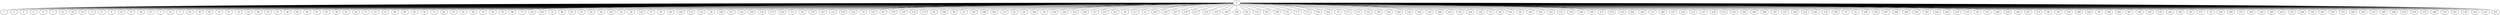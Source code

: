 graph G {
  0 -- 1;
  0 -- 2;
  0 -- 6;
  0 -- 4;
  0 -- 9;
  0 -- 7;
  0 -- 12;
  0 -- 10;
  0 -- 19;
  0 -- 13;
  0 -- 11;
  0 -- 8;
  0 -- 23;
  0 -- 31;
  0 -- 24;
  0 -- 35;
  0 -- 3;
  0 -- 22;
  0 -- 5;
  0 -- 20;
  0 -- 38;
  0 -- 40;
  0 -- 16;
  0 -- 47;
  0 -- 18;
  0 -- 53;
  0 -- 58;
  0 -- 59;
  0 -- 51;
  0 -- 46;
  0 -- 66;
  0 -- 36;
  0 -- 67;
  0 -- 65;
  0 -- 39;
  0 -- 61;
  0 -- 64;
  0 -- 75;
  0 -- 33;
  0 -- 14;
  0 -- 68;
  0 -- 80;
  0 -- 83;
  0 -- 34;
  0 -- 73;
  0 -- 86;
  0 -- 37;
  0 -- 81;
  0 -- 96;
  0 -- 78;
  0 -- 56;
  0 -- 74;
  0 -- 98;
  0 -- 77;
  0 -- 102;
  0 -- 107;
  0 -- 15;
  0 -- 88;
  0 -- 93;
  0 -- 97;
  0 -- 82;
  0 -- 84;
  0 -- 125;
  0 -- 30;
  0 -- 28;
  0 -- 118;
  0 -- 27;
  0 -- 26;
  0 -- 48;
  0 -- 104;
  0 -- 133;
  0 -- 132;
  0 -- 29;
  0 -- 149;
  0 -- 137;
  0 -- 130;
  0 -- 109;
  0 -- 134;
  0 -- 119;
  0 -- 145;
  0 -- 113;
  0 -- 42;
  0 -- 176;
  0 -- 123;
  0 -- 112;
  0 -- 155;
  0 -- 158;
  0 -- 70;
  0 -- 115;
  0 -- 87;
  0 -- 179;
  0 -- 159;
  0 -- 110;
  0 -- 174;
  0 -- 94;
  0 -- 108;
  0 -- 99;
  0 -- 32;
  0 -- 187;
  0 -- 188;
  0 -- 205;
  0 -- 111;
  0 -- 63;
  0 -- 44;
  0 -- 168;
  0 -- 50;
  0 -- 190;
  0 -- 229;
  0 -- 214;
  0 -- 164;
  0 -- 55;
  0 -- 227;
  0 -- 213;
  0 -- 62;
  0 -- 117;
  0 -- 21;
  0 -- 193;
  0 -- 148;
  0 -- 257;
  0 -- 178;
  0 -- 217;
  0 -- 219;
  0 -- 210;
  0 -- 180;
  0 -- 256;
  0 -- 49;
  0 -- 114;
  0 -- 267;
  0 -- 199;
  0 -- 142;
  0 -- 171;
  0 -- 173;
  0 -- 146;
  0 -- 204;
  0 -- 25;
  0 -- 177;
  0 -- 147;
  0 -- 272;
  0 -- 126;
  0 -- 243;
  0 -- 262;
  0 -- 254;
  0 -- 106;
  0 -- 232;
  0 -- 290;
  0 -- 103;
  0 -- 162;
  0 -- 282;
  0 -- 238;
  0 -- 72;
  0 -- 89;
  0 -- 183;
  0 -- 85;
  0 -- 292;
  0 -- 302;
  0 -- 310;
  0 -- 131;
  0 -- 154;
  0 -- 182;
  0 -- 139;
  0 -- 271;
  0 -- 270;
  0 -- 314;
  0 -- 340;
  0 -- 185;
  0 -- 317;
  0 -- 280;
  0 -- 337;
  0 -- 120;
  0 -- 211;
  0 -- 127;
  0 -- 329;
  0 -- 216;
  0 -- 333;
  0 -- 195;
  0 -- 269;
  0 -- 206;
  0 -- 135;
  0 -- 167;
  0 -- 324;
  0 -- 212;
  0 -- 293;
  0 -- 334;
  0 -- 304;
  0 -- 79;
  0 -- 52;
  0 -- 198;
  0 -- 234;
  0 -- 307;
  0 -- 296;
  0 -- 208;
  0 -- 345;
  0 -- 355;
  0 -- 322;
  0 -- 224;
  0 -- 274;
  0 -- 222;
  0 -- 69;
  0 -- 191;
  0 -- 284;
  0 -- 258;
  0 -- 392;
  0 -- 297;
  0 -- 319;
  0 -- 90;
  0 -- 347;
  0 -- 276;
  0 -- 398;
  0 -- 264;
  0 -- 60;
  0 -- 382;
  0 -- 405;
  0 -- 407;
  0 -- 349;
  0 -- 202;
  0 -- 129;
  0 -- 241;
  0 -- 391;
  0 -- 163;
  0 -- 377;
  0 -- 76;
  0 -- 160;
  0 -- 436;
  0 -- 275;
  0 -- 385;
  0 -- 240;
  0 -- 320;
  0 -- 412;
  0 -- 161;
  0 -- 249;
  0 -- 230;
  0 -- 287;
  0 -- 247;
  0 -- 172;
  0 -- 265;
  0 -- 242;
  0 -- 152;
  0 -- 295;
  0 -- 348;
  0 -- 259;
  0 -- 478;
  0 -- 379;
  0 -- 298;
  0 -- 327;
  0 -- 201;
  0 -- 138;
  0 -- 414;
  0 -- 433;
  0 -- 431;
}